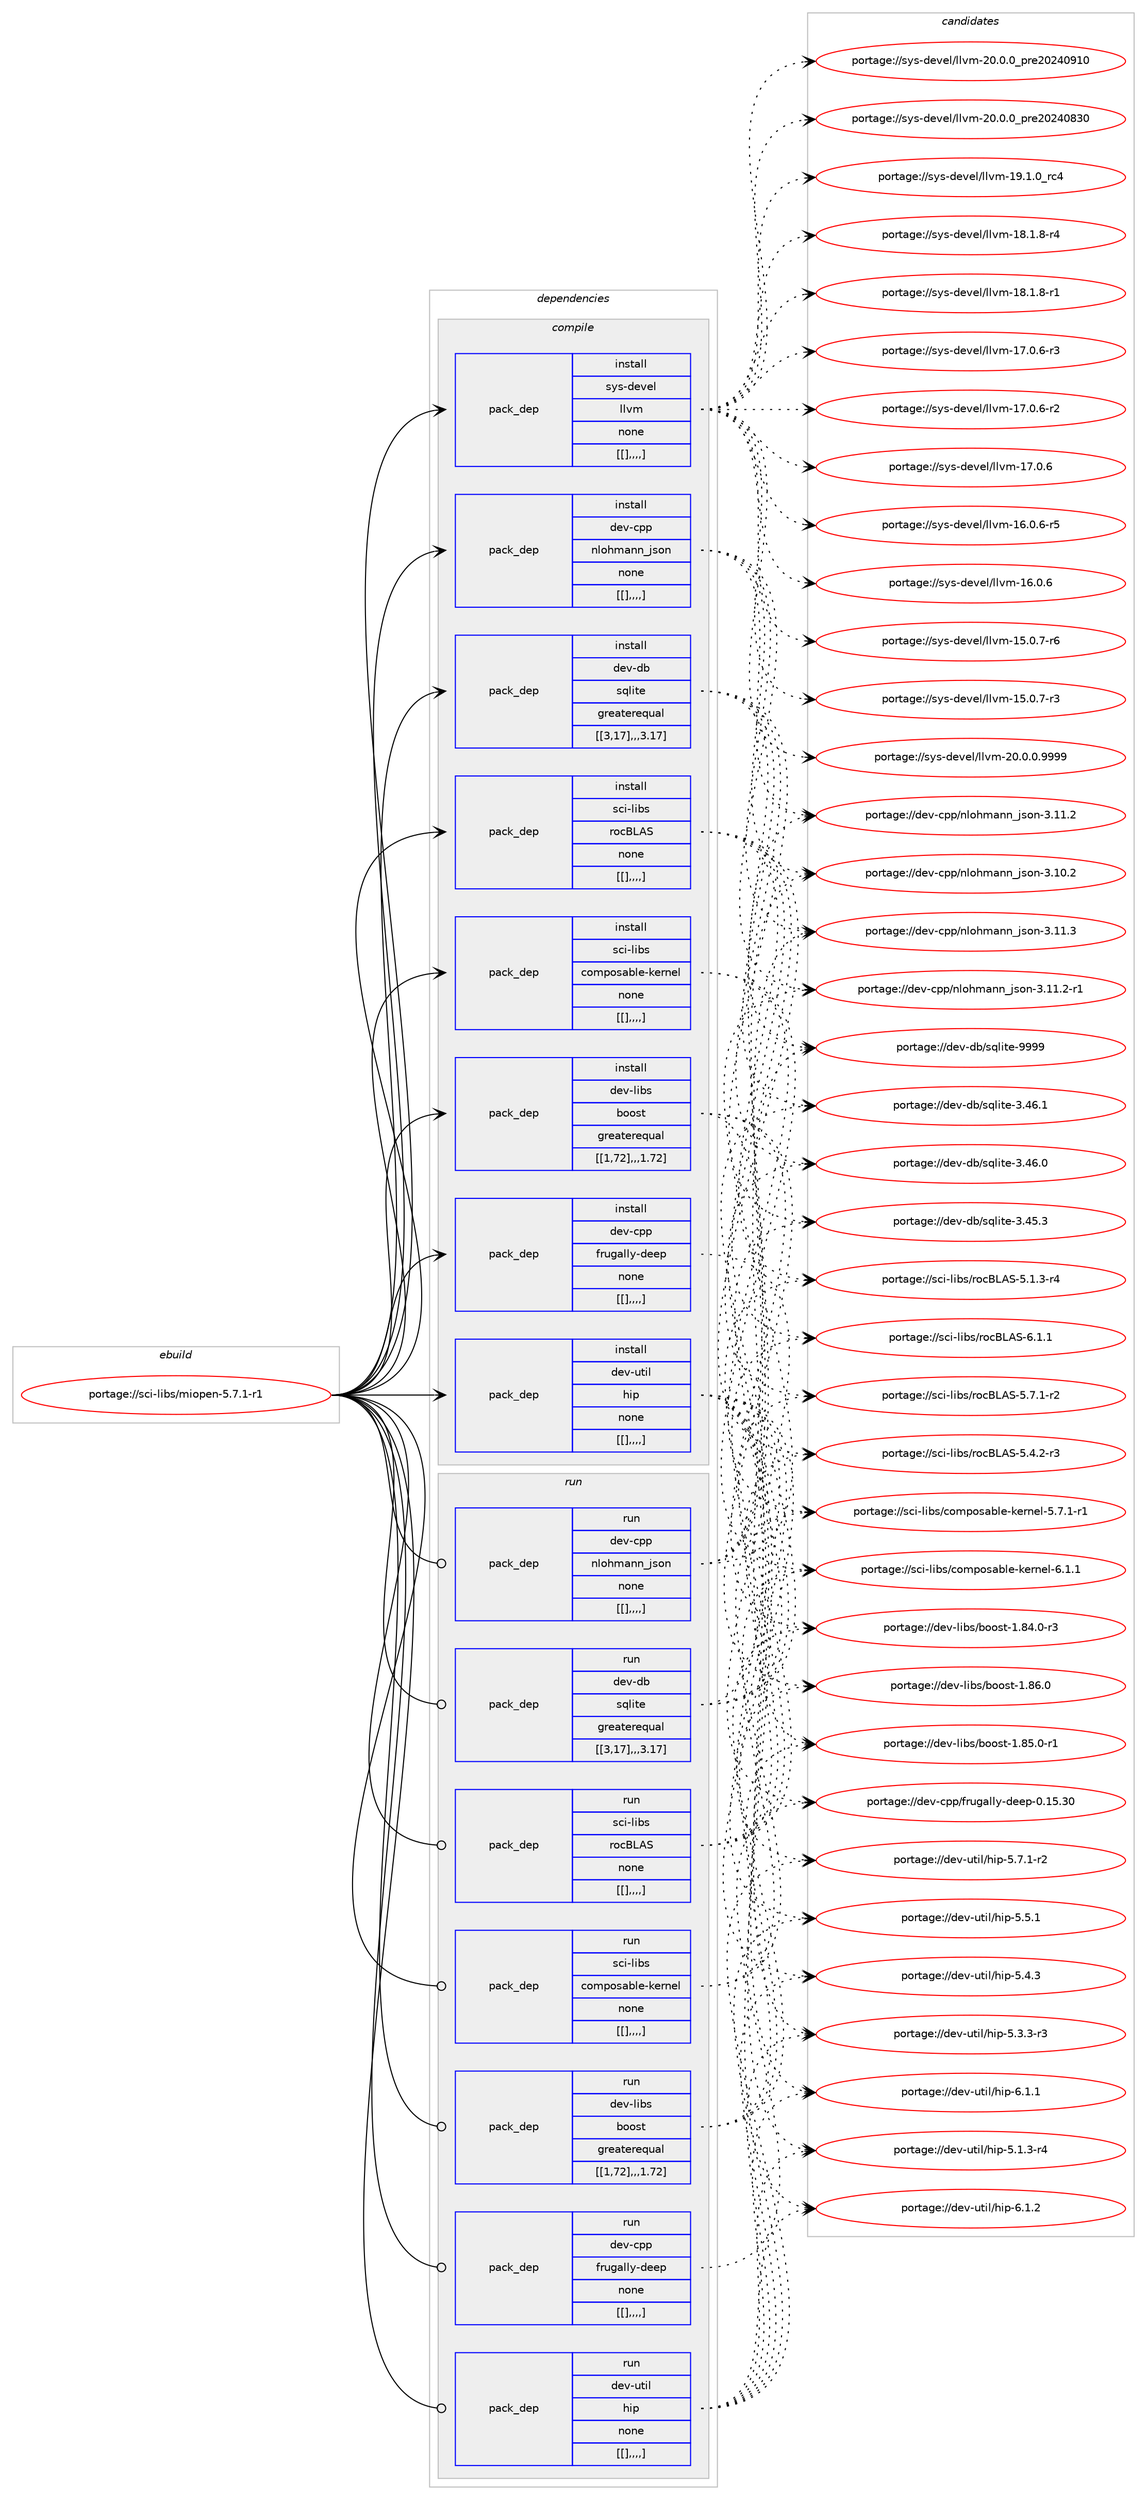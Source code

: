 digraph prolog {

# *************
# Graph options
# *************

newrank=true;
concentrate=true;
compound=true;
graph [rankdir=LR,fontname=Helvetica,fontsize=10,ranksep=1.5];#, ranksep=2.5, nodesep=0.2];
edge  [arrowhead=vee];
node  [fontname=Helvetica,fontsize=10];

# **********
# The ebuild
# **********

subgraph cluster_leftcol {
color=gray;
label=<<i>ebuild</i>>;
id [label="portage://sci-libs/miopen-5.7.1-r1", color=red, width=4, href="../sci-libs/miopen-5.7.1-r1.svg"];
}

# ****************
# The dependencies
# ****************

subgraph cluster_midcol {
color=gray;
label=<<i>dependencies</i>>;
subgraph cluster_compile {
fillcolor="#eeeeee";
style=filled;
label=<<i>compile</i>>;
subgraph pack306058 {
dependency419914 [label=<<TABLE BORDER="0" CELLBORDER="1" CELLSPACING="0" CELLPADDING="4" WIDTH="220"><TR><TD ROWSPAN="6" CELLPADDING="30">pack_dep</TD></TR><TR><TD WIDTH="110">install</TD></TR><TR><TD>dev-cpp</TD></TR><TR><TD>frugally-deep</TD></TR><TR><TD>none</TD></TR><TR><TD>[[],,,,]</TD></TR></TABLE>>, shape=none, color=blue];
}
id:e -> dependency419914:w [weight=20,style="solid",arrowhead="vee"];
subgraph pack306059 {
dependency419915 [label=<<TABLE BORDER="0" CELLBORDER="1" CELLSPACING="0" CELLPADDING="4" WIDTH="220"><TR><TD ROWSPAN="6" CELLPADDING="30">pack_dep</TD></TR><TR><TD WIDTH="110">install</TD></TR><TR><TD>dev-cpp</TD></TR><TR><TD>nlohmann_json</TD></TR><TR><TD>none</TD></TR><TR><TD>[[],,,,]</TD></TR></TABLE>>, shape=none, color=blue];
}
id:e -> dependency419915:w [weight=20,style="solid",arrowhead="vee"];
subgraph pack306060 {
dependency419916 [label=<<TABLE BORDER="0" CELLBORDER="1" CELLSPACING="0" CELLPADDING="4" WIDTH="220"><TR><TD ROWSPAN="6" CELLPADDING="30">pack_dep</TD></TR><TR><TD WIDTH="110">install</TD></TR><TR><TD>dev-db</TD></TR><TR><TD>sqlite</TD></TR><TR><TD>greaterequal</TD></TR><TR><TD>[[3,17],,,3.17]</TD></TR></TABLE>>, shape=none, color=blue];
}
id:e -> dependency419916:w [weight=20,style="solid",arrowhead="vee"];
subgraph pack306061 {
dependency419917 [label=<<TABLE BORDER="0" CELLBORDER="1" CELLSPACING="0" CELLPADDING="4" WIDTH="220"><TR><TD ROWSPAN="6" CELLPADDING="30">pack_dep</TD></TR><TR><TD WIDTH="110">install</TD></TR><TR><TD>dev-libs</TD></TR><TR><TD>boost</TD></TR><TR><TD>greaterequal</TD></TR><TR><TD>[[1,72],,,1.72]</TD></TR></TABLE>>, shape=none, color=blue];
}
id:e -> dependency419917:w [weight=20,style="solid",arrowhead="vee"];
subgraph pack306062 {
dependency419918 [label=<<TABLE BORDER="0" CELLBORDER="1" CELLSPACING="0" CELLPADDING="4" WIDTH="220"><TR><TD ROWSPAN="6" CELLPADDING="30">pack_dep</TD></TR><TR><TD WIDTH="110">install</TD></TR><TR><TD>dev-util</TD></TR><TR><TD>hip</TD></TR><TR><TD>none</TD></TR><TR><TD>[[],,,,]</TD></TR></TABLE>>, shape=none, color=blue];
}
id:e -> dependency419918:w [weight=20,style="solid",arrowhead="vee"];
subgraph pack306063 {
dependency419919 [label=<<TABLE BORDER="0" CELLBORDER="1" CELLSPACING="0" CELLPADDING="4" WIDTH="220"><TR><TD ROWSPAN="6" CELLPADDING="30">pack_dep</TD></TR><TR><TD WIDTH="110">install</TD></TR><TR><TD>sci-libs</TD></TR><TR><TD>composable-kernel</TD></TR><TR><TD>none</TD></TR><TR><TD>[[],,,,]</TD></TR></TABLE>>, shape=none, color=blue];
}
id:e -> dependency419919:w [weight=20,style="solid",arrowhead="vee"];
subgraph pack306064 {
dependency419920 [label=<<TABLE BORDER="0" CELLBORDER="1" CELLSPACING="0" CELLPADDING="4" WIDTH="220"><TR><TD ROWSPAN="6" CELLPADDING="30">pack_dep</TD></TR><TR><TD WIDTH="110">install</TD></TR><TR><TD>sci-libs</TD></TR><TR><TD>rocBLAS</TD></TR><TR><TD>none</TD></TR><TR><TD>[[],,,,]</TD></TR></TABLE>>, shape=none, color=blue];
}
id:e -> dependency419920:w [weight=20,style="solid",arrowhead="vee"];
subgraph pack306065 {
dependency419921 [label=<<TABLE BORDER="0" CELLBORDER="1" CELLSPACING="0" CELLPADDING="4" WIDTH="220"><TR><TD ROWSPAN="6" CELLPADDING="30">pack_dep</TD></TR><TR><TD WIDTH="110">install</TD></TR><TR><TD>sys-devel</TD></TR><TR><TD>llvm</TD></TR><TR><TD>none</TD></TR><TR><TD>[[],,,,]</TD></TR></TABLE>>, shape=none, color=blue];
}
id:e -> dependency419921:w [weight=20,style="solid",arrowhead="vee"];
}
subgraph cluster_compileandrun {
fillcolor="#eeeeee";
style=filled;
label=<<i>compile and run</i>>;
}
subgraph cluster_run {
fillcolor="#eeeeee";
style=filled;
label=<<i>run</i>>;
subgraph pack306066 {
dependency419922 [label=<<TABLE BORDER="0" CELLBORDER="1" CELLSPACING="0" CELLPADDING="4" WIDTH="220"><TR><TD ROWSPAN="6" CELLPADDING="30">pack_dep</TD></TR><TR><TD WIDTH="110">run</TD></TR><TR><TD>dev-cpp</TD></TR><TR><TD>frugally-deep</TD></TR><TR><TD>none</TD></TR><TR><TD>[[],,,,]</TD></TR></TABLE>>, shape=none, color=blue];
}
id:e -> dependency419922:w [weight=20,style="solid",arrowhead="odot"];
subgraph pack306067 {
dependency419923 [label=<<TABLE BORDER="0" CELLBORDER="1" CELLSPACING="0" CELLPADDING="4" WIDTH="220"><TR><TD ROWSPAN="6" CELLPADDING="30">pack_dep</TD></TR><TR><TD WIDTH="110">run</TD></TR><TR><TD>dev-cpp</TD></TR><TR><TD>nlohmann_json</TD></TR><TR><TD>none</TD></TR><TR><TD>[[],,,,]</TD></TR></TABLE>>, shape=none, color=blue];
}
id:e -> dependency419923:w [weight=20,style="solid",arrowhead="odot"];
subgraph pack306068 {
dependency419924 [label=<<TABLE BORDER="0" CELLBORDER="1" CELLSPACING="0" CELLPADDING="4" WIDTH="220"><TR><TD ROWSPAN="6" CELLPADDING="30">pack_dep</TD></TR><TR><TD WIDTH="110">run</TD></TR><TR><TD>dev-db</TD></TR><TR><TD>sqlite</TD></TR><TR><TD>greaterequal</TD></TR><TR><TD>[[3,17],,,3.17]</TD></TR></TABLE>>, shape=none, color=blue];
}
id:e -> dependency419924:w [weight=20,style="solid",arrowhead="odot"];
subgraph pack306069 {
dependency419925 [label=<<TABLE BORDER="0" CELLBORDER="1" CELLSPACING="0" CELLPADDING="4" WIDTH="220"><TR><TD ROWSPAN="6" CELLPADDING="30">pack_dep</TD></TR><TR><TD WIDTH="110">run</TD></TR><TR><TD>dev-libs</TD></TR><TR><TD>boost</TD></TR><TR><TD>greaterequal</TD></TR><TR><TD>[[1,72],,,1.72]</TD></TR></TABLE>>, shape=none, color=blue];
}
id:e -> dependency419925:w [weight=20,style="solid",arrowhead="odot"];
subgraph pack306070 {
dependency419926 [label=<<TABLE BORDER="0" CELLBORDER="1" CELLSPACING="0" CELLPADDING="4" WIDTH="220"><TR><TD ROWSPAN="6" CELLPADDING="30">pack_dep</TD></TR><TR><TD WIDTH="110">run</TD></TR><TR><TD>dev-util</TD></TR><TR><TD>hip</TD></TR><TR><TD>none</TD></TR><TR><TD>[[],,,,]</TD></TR></TABLE>>, shape=none, color=blue];
}
id:e -> dependency419926:w [weight=20,style="solid",arrowhead="odot"];
subgraph pack306071 {
dependency419927 [label=<<TABLE BORDER="0" CELLBORDER="1" CELLSPACING="0" CELLPADDING="4" WIDTH="220"><TR><TD ROWSPAN="6" CELLPADDING="30">pack_dep</TD></TR><TR><TD WIDTH="110">run</TD></TR><TR><TD>sci-libs</TD></TR><TR><TD>composable-kernel</TD></TR><TR><TD>none</TD></TR><TR><TD>[[],,,,]</TD></TR></TABLE>>, shape=none, color=blue];
}
id:e -> dependency419927:w [weight=20,style="solid",arrowhead="odot"];
subgraph pack306072 {
dependency419928 [label=<<TABLE BORDER="0" CELLBORDER="1" CELLSPACING="0" CELLPADDING="4" WIDTH="220"><TR><TD ROWSPAN="6" CELLPADDING="30">pack_dep</TD></TR><TR><TD WIDTH="110">run</TD></TR><TR><TD>sci-libs</TD></TR><TR><TD>rocBLAS</TD></TR><TR><TD>none</TD></TR><TR><TD>[[],,,,]</TD></TR></TABLE>>, shape=none, color=blue];
}
id:e -> dependency419928:w [weight=20,style="solid",arrowhead="odot"];
}
}

# **************
# The candidates
# **************

subgraph cluster_choices {
rank=same;
color=gray;
label=<<i>candidates</i>>;

subgraph choice306058 {
color=black;
nodesep=1;
choice10010111845991121124710211411710397108108121451001011011124548464953465148 [label="portage://dev-cpp/frugally-deep-0.15.30", color=red, width=4,href="../dev-cpp/frugally-deep-0.15.30.svg"];
dependency419914:e -> choice10010111845991121124710211411710397108108121451001011011124548464953465148:w [style=dotted,weight="100"];
}
subgraph choice306059 {
color=black;
nodesep=1;
choice100101118459911211247110108111104109971101109510611511111045514649494651 [label="portage://dev-cpp/nlohmann_json-3.11.3", color=red, width=4,href="../dev-cpp/nlohmann_json-3.11.3.svg"];
choice1001011184599112112471101081111041099711011095106115111110455146494946504511449 [label="portage://dev-cpp/nlohmann_json-3.11.2-r1", color=red, width=4,href="../dev-cpp/nlohmann_json-3.11.2-r1.svg"];
choice100101118459911211247110108111104109971101109510611511111045514649494650 [label="portage://dev-cpp/nlohmann_json-3.11.2", color=red, width=4,href="../dev-cpp/nlohmann_json-3.11.2.svg"];
choice100101118459911211247110108111104109971101109510611511111045514649484650 [label="portage://dev-cpp/nlohmann_json-3.10.2", color=red, width=4,href="../dev-cpp/nlohmann_json-3.10.2.svg"];
dependency419915:e -> choice100101118459911211247110108111104109971101109510611511111045514649494651:w [style=dotted,weight="100"];
dependency419915:e -> choice1001011184599112112471101081111041099711011095106115111110455146494946504511449:w [style=dotted,weight="100"];
dependency419915:e -> choice100101118459911211247110108111104109971101109510611511111045514649494650:w [style=dotted,weight="100"];
dependency419915:e -> choice100101118459911211247110108111104109971101109510611511111045514649484650:w [style=dotted,weight="100"];
}
subgraph choice306060 {
color=black;
nodesep=1;
choice1001011184510098471151131081051161014557575757 [label="portage://dev-db/sqlite-9999", color=red, width=4,href="../dev-db/sqlite-9999.svg"];
choice10010111845100984711511310810511610145514652544649 [label="portage://dev-db/sqlite-3.46.1", color=red, width=4,href="../dev-db/sqlite-3.46.1.svg"];
choice10010111845100984711511310810511610145514652544648 [label="portage://dev-db/sqlite-3.46.0", color=red, width=4,href="../dev-db/sqlite-3.46.0.svg"];
choice10010111845100984711511310810511610145514652534651 [label="portage://dev-db/sqlite-3.45.3", color=red, width=4,href="../dev-db/sqlite-3.45.3.svg"];
dependency419916:e -> choice1001011184510098471151131081051161014557575757:w [style=dotted,weight="100"];
dependency419916:e -> choice10010111845100984711511310810511610145514652544649:w [style=dotted,weight="100"];
dependency419916:e -> choice10010111845100984711511310810511610145514652544648:w [style=dotted,weight="100"];
dependency419916:e -> choice10010111845100984711511310810511610145514652534651:w [style=dotted,weight="100"];
}
subgraph choice306061 {
color=black;
nodesep=1;
choice1001011184510810598115479811111111511645494656544648 [label="portage://dev-libs/boost-1.86.0", color=red, width=4,href="../dev-libs/boost-1.86.0.svg"];
choice10010111845108105981154798111111115116454946565346484511449 [label="portage://dev-libs/boost-1.85.0-r1", color=red, width=4,href="../dev-libs/boost-1.85.0-r1.svg"];
choice10010111845108105981154798111111115116454946565246484511451 [label="portage://dev-libs/boost-1.84.0-r3", color=red, width=4,href="../dev-libs/boost-1.84.0-r3.svg"];
dependency419917:e -> choice1001011184510810598115479811111111511645494656544648:w [style=dotted,weight="100"];
dependency419917:e -> choice10010111845108105981154798111111115116454946565346484511449:w [style=dotted,weight="100"];
dependency419917:e -> choice10010111845108105981154798111111115116454946565246484511451:w [style=dotted,weight="100"];
}
subgraph choice306062 {
color=black;
nodesep=1;
choice1001011184511711610510847104105112455446494650 [label="portage://dev-util/hip-6.1.2", color=red, width=4,href="../dev-util/hip-6.1.2.svg"];
choice1001011184511711610510847104105112455446494649 [label="portage://dev-util/hip-6.1.1", color=red, width=4,href="../dev-util/hip-6.1.1.svg"];
choice10010111845117116105108471041051124553465546494511450 [label="portage://dev-util/hip-5.7.1-r2", color=red, width=4,href="../dev-util/hip-5.7.1-r2.svg"];
choice1001011184511711610510847104105112455346534649 [label="portage://dev-util/hip-5.5.1", color=red, width=4,href="../dev-util/hip-5.5.1.svg"];
choice1001011184511711610510847104105112455346524651 [label="portage://dev-util/hip-5.4.3", color=red, width=4,href="../dev-util/hip-5.4.3.svg"];
choice10010111845117116105108471041051124553465146514511451 [label="portage://dev-util/hip-5.3.3-r3", color=red, width=4,href="../dev-util/hip-5.3.3-r3.svg"];
choice10010111845117116105108471041051124553464946514511452 [label="portage://dev-util/hip-5.1.3-r4", color=red, width=4,href="../dev-util/hip-5.1.3-r4.svg"];
dependency419918:e -> choice1001011184511711610510847104105112455446494650:w [style=dotted,weight="100"];
dependency419918:e -> choice1001011184511711610510847104105112455446494649:w [style=dotted,weight="100"];
dependency419918:e -> choice10010111845117116105108471041051124553465546494511450:w [style=dotted,weight="100"];
dependency419918:e -> choice1001011184511711610510847104105112455346534649:w [style=dotted,weight="100"];
dependency419918:e -> choice1001011184511711610510847104105112455346524651:w [style=dotted,weight="100"];
dependency419918:e -> choice10010111845117116105108471041051124553465146514511451:w [style=dotted,weight="100"];
dependency419918:e -> choice10010111845117116105108471041051124553464946514511452:w [style=dotted,weight="100"];
}
subgraph choice306063 {
color=black;
nodesep=1;
choice1159910545108105981154799111109112111115979810810145107101114110101108455446494649 [label="portage://sci-libs/composable-kernel-6.1.1", color=red, width=4,href="../sci-libs/composable-kernel-6.1.1.svg"];
choice11599105451081059811547991111091121111159798108101451071011141101011084553465546494511449 [label="portage://sci-libs/composable-kernel-5.7.1-r1", color=red, width=4,href="../sci-libs/composable-kernel-5.7.1-r1.svg"];
dependency419919:e -> choice1159910545108105981154799111109112111115979810810145107101114110101108455446494649:w [style=dotted,weight="100"];
dependency419919:e -> choice11599105451081059811547991111091121111159798108101451071011141101011084553465546494511449:w [style=dotted,weight="100"];
}
subgraph choice306064 {
color=black;
nodesep=1;
choice115991054510810598115471141119966766583455446494649 [label="portage://sci-libs/rocBLAS-6.1.1", color=red, width=4,href="../sci-libs/rocBLAS-6.1.1.svg"];
choice1159910545108105981154711411199667665834553465546494511450 [label="portage://sci-libs/rocBLAS-5.7.1-r2", color=red, width=4,href="../sci-libs/rocBLAS-5.7.1-r2.svg"];
choice1159910545108105981154711411199667665834553465246504511451 [label="portage://sci-libs/rocBLAS-5.4.2-r3", color=red, width=4,href="../sci-libs/rocBLAS-5.4.2-r3.svg"];
choice1159910545108105981154711411199667665834553464946514511452 [label="portage://sci-libs/rocBLAS-5.1.3-r4", color=red, width=4,href="../sci-libs/rocBLAS-5.1.3-r4.svg"];
dependency419920:e -> choice115991054510810598115471141119966766583455446494649:w [style=dotted,weight="100"];
dependency419920:e -> choice1159910545108105981154711411199667665834553465546494511450:w [style=dotted,weight="100"];
dependency419920:e -> choice1159910545108105981154711411199667665834553465246504511451:w [style=dotted,weight="100"];
dependency419920:e -> choice1159910545108105981154711411199667665834553464946514511452:w [style=dotted,weight="100"];
}
subgraph choice306065 {
color=black;
nodesep=1;
choice1151211154510010111810110847108108118109455048464846484657575757 [label="portage://sys-devel/llvm-20.0.0.9999", color=red, width=4,href="../sys-devel/llvm-20.0.0.9999.svg"];
choice115121115451001011181011084710810811810945504846484648951121141015048505248574948 [label="portage://sys-devel/llvm-20.0.0_pre20240910", color=red, width=4,href="../sys-devel/llvm-20.0.0_pre20240910.svg"];
choice115121115451001011181011084710810811810945504846484648951121141015048505248565148 [label="portage://sys-devel/llvm-20.0.0_pre20240830", color=red, width=4,href="../sys-devel/llvm-20.0.0_pre20240830.svg"];
choice115121115451001011181011084710810811810945495746494648951149952 [label="portage://sys-devel/llvm-19.1.0_rc4", color=red, width=4,href="../sys-devel/llvm-19.1.0_rc4.svg"];
choice1151211154510010111810110847108108118109454956464946564511452 [label="portage://sys-devel/llvm-18.1.8-r4", color=red, width=4,href="../sys-devel/llvm-18.1.8-r4.svg"];
choice1151211154510010111810110847108108118109454956464946564511449 [label="portage://sys-devel/llvm-18.1.8-r1", color=red, width=4,href="../sys-devel/llvm-18.1.8-r1.svg"];
choice1151211154510010111810110847108108118109454955464846544511451 [label="portage://sys-devel/llvm-17.0.6-r3", color=red, width=4,href="../sys-devel/llvm-17.0.6-r3.svg"];
choice1151211154510010111810110847108108118109454955464846544511450 [label="portage://sys-devel/llvm-17.0.6-r2", color=red, width=4,href="../sys-devel/llvm-17.0.6-r2.svg"];
choice115121115451001011181011084710810811810945495546484654 [label="portage://sys-devel/llvm-17.0.6", color=red, width=4,href="../sys-devel/llvm-17.0.6.svg"];
choice1151211154510010111810110847108108118109454954464846544511453 [label="portage://sys-devel/llvm-16.0.6-r5", color=red, width=4,href="../sys-devel/llvm-16.0.6-r5.svg"];
choice115121115451001011181011084710810811810945495446484654 [label="portage://sys-devel/llvm-16.0.6", color=red, width=4,href="../sys-devel/llvm-16.0.6.svg"];
choice1151211154510010111810110847108108118109454953464846554511454 [label="portage://sys-devel/llvm-15.0.7-r6", color=red, width=4,href="../sys-devel/llvm-15.0.7-r6.svg"];
choice1151211154510010111810110847108108118109454953464846554511451 [label="portage://sys-devel/llvm-15.0.7-r3", color=red, width=4,href="../sys-devel/llvm-15.0.7-r3.svg"];
dependency419921:e -> choice1151211154510010111810110847108108118109455048464846484657575757:w [style=dotted,weight="100"];
dependency419921:e -> choice115121115451001011181011084710810811810945504846484648951121141015048505248574948:w [style=dotted,weight="100"];
dependency419921:e -> choice115121115451001011181011084710810811810945504846484648951121141015048505248565148:w [style=dotted,weight="100"];
dependency419921:e -> choice115121115451001011181011084710810811810945495746494648951149952:w [style=dotted,weight="100"];
dependency419921:e -> choice1151211154510010111810110847108108118109454956464946564511452:w [style=dotted,weight="100"];
dependency419921:e -> choice1151211154510010111810110847108108118109454956464946564511449:w [style=dotted,weight="100"];
dependency419921:e -> choice1151211154510010111810110847108108118109454955464846544511451:w [style=dotted,weight="100"];
dependency419921:e -> choice1151211154510010111810110847108108118109454955464846544511450:w [style=dotted,weight="100"];
dependency419921:e -> choice115121115451001011181011084710810811810945495546484654:w [style=dotted,weight="100"];
dependency419921:e -> choice1151211154510010111810110847108108118109454954464846544511453:w [style=dotted,weight="100"];
dependency419921:e -> choice115121115451001011181011084710810811810945495446484654:w [style=dotted,weight="100"];
dependency419921:e -> choice1151211154510010111810110847108108118109454953464846554511454:w [style=dotted,weight="100"];
dependency419921:e -> choice1151211154510010111810110847108108118109454953464846554511451:w [style=dotted,weight="100"];
}
subgraph choice306066 {
color=black;
nodesep=1;
choice10010111845991121124710211411710397108108121451001011011124548464953465148 [label="portage://dev-cpp/frugally-deep-0.15.30", color=red, width=4,href="../dev-cpp/frugally-deep-0.15.30.svg"];
dependency419922:e -> choice10010111845991121124710211411710397108108121451001011011124548464953465148:w [style=dotted,weight="100"];
}
subgraph choice306067 {
color=black;
nodesep=1;
choice100101118459911211247110108111104109971101109510611511111045514649494651 [label="portage://dev-cpp/nlohmann_json-3.11.3", color=red, width=4,href="../dev-cpp/nlohmann_json-3.11.3.svg"];
choice1001011184599112112471101081111041099711011095106115111110455146494946504511449 [label="portage://dev-cpp/nlohmann_json-3.11.2-r1", color=red, width=4,href="../dev-cpp/nlohmann_json-3.11.2-r1.svg"];
choice100101118459911211247110108111104109971101109510611511111045514649494650 [label="portage://dev-cpp/nlohmann_json-3.11.2", color=red, width=4,href="../dev-cpp/nlohmann_json-3.11.2.svg"];
choice100101118459911211247110108111104109971101109510611511111045514649484650 [label="portage://dev-cpp/nlohmann_json-3.10.2", color=red, width=4,href="../dev-cpp/nlohmann_json-3.10.2.svg"];
dependency419923:e -> choice100101118459911211247110108111104109971101109510611511111045514649494651:w [style=dotted,weight="100"];
dependency419923:e -> choice1001011184599112112471101081111041099711011095106115111110455146494946504511449:w [style=dotted,weight="100"];
dependency419923:e -> choice100101118459911211247110108111104109971101109510611511111045514649494650:w [style=dotted,weight="100"];
dependency419923:e -> choice100101118459911211247110108111104109971101109510611511111045514649484650:w [style=dotted,weight="100"];
}
subgraph choice306068 {
color=black;
nodesep=1;
choice1001011184510098471151131081051161014557575757 [label="portage://dev-db/sqlite-9999", color=red, width=4,href="../dev-db/sqlite-9999.svg"];
choice10010111845100984711511310810511610145514652544649 [label="portage://dev-db/sqlite-3.46.1", color=red, width=4,href="../dev-db/sqlite-3.46.1.svg"];
choice10010111845100984711511310810511610145514652544648 [label="portage://dev-db/sqlite-3.46.0", color=red, width=4,href="../dev-db/sqlite-3.46.0.svg"];
choice10010111845100984711511310810511610145514652534651 [label="portage://dev-db/sqlite-3.45.3", color=red, width=4,href="../dev-db/sqlite-3.45.3.svg"];
dependency419924:e -> choice1001011184510098471151131081051161014557575757:w [style=dotted,weight="100"];
dependency419924:e -> choice10010111845100984711511310810511610145514652544649:w [style=dotted,weight="100"];
dependency419924:e -> choice10010111845100984711511310810511610145514652544648:w [style=dotted,weight="100"];
dependency419924:e -> choice10010111845100984711511310810511610145514652534651:w [style=dotted,weight="100"];
}
subgraph choice306069 {
color=black;
nodesep=1;
choice1001011184510810598115479811111111511645494656544648 [label="portage://dev-libs/boost-1.86.0", color=red, width=4,href="../dev-libs/boost-1.86.0.svg"];
choice10010111845108105981154798111111115116454946565346484511449 [label="portage://dev-libs/boost-1.85.0-r1", color=red, width=4,href="../dev-libs/boost-1.85.0-r1.svg"];
choice10010111845108105981154798111111115116454946565246484511451 [label="portage://dev-libs/boost-1.84.0-r3", color=red, width=4,href="../dev-libs/boost-1.84.0-r3.svg"];
dependency419925:e -> choice1001011184510810598115479811111111511645494656544648:w [style=dotted,weight="100"];
dependency419925:e -> choice10010111845108105981154798111111115116454946565346484511449:w [style=dotted,weight="100"];
dependency419925:e -> choice10010111845108105981154798111111115116454946565246484511451:w [style=dotted,weight="100"];
}
subgraph choice306070 {
color=black;
nodesep=1;
choice1001011184511711610510847104105112455446494650 [label="portage://dev-util/hip-6.1.2", color=red, width=4,href="../dev-util/hip-6.1.2.svg"];
choice1001011184511711610510847104105112455446494649 [label="portage://dev-util/hip-6.1.1", color=red, width=4,href="../dev-util/hip-6.1.1.svg"];
choice10010111845117116105108471041051124553465546494511450 [label="portage://dev-util/hip-5.7.1-r2", color=red, width=4,href="../dev-util/hip-5.7.1-r2.svg"];
choice1001011184511711610510847104105112455346534649 [label="portage://dev-util/hip-5.5.1", color=red, width=4,href="../dev-util/hip-5.5.1.svg"];
choice1001011184511711610510847104105112455346524651 [label="portage://dev-util/hip-5.4.3", color=red, width=4,href="../dev-util/hip-5.4.3.svg"];
choice10010111845117116105108471041051124553465146514511451 [label="portage://dev-util/hip-5.3.3-r3", color=red, width=4,href="../dev-util/hip-5.3.3-r3.svg"];
choice10010111845117116105108471041051124553464946514511452 [label="portage://dev-util/hip-5.1.3-r4", color=red, width=4,href="../dev-util/hip-5.1.3-r4.svg"];
dependency419926:e -> choice1001011184511711610510847104105112455446494650:w [style=dotted,weight="100"];
dependency419926:e -> choice1001011184511711610510847104105112455446494649:w [style=dotted,weight="100"];
dependency419926:e -> choice10010111845117116105108471041051124553465546494511450:w [style=dotted,weight="100"];
dependency419926:e -> choice1001011184511711610510847104105112455346534649:w [style=dotted,weight="100"];
dependency419926:e -> choice1001011184511711610510847104105112455346524651:w [style=dotted,weight="100"];
dependency419926:e -> choice10010111845117116105108471041051124553465146514511451:w [style=dotted,weight="100"];
dependency419926:e -> choice10010111845117116105108471041051124553464946514511452:w [style=dotted,weight="100"];
}
subgraph choice306071 {
color=black;
nodesep=1;
choice1159910545108105981154799111109112111115979810810145107101114110101108455446494649 [label="portage://sci-libs/composable-kernel-6.1.1", color=red, width=4,href="../sci-libs/composable-kernel-6.1.1.svg"];
choice11599105451081059811547991111091121111159798108101451071011141101011084553465546494511449 [label="portage://sci-libs/composable-kernel-5.7.1-r1", color=red, width=4,href="../sci-libs/composable-kernel-5.7.1-r1.svg"];
dependency419927:e -> choice1159910545108105981154799111109112111115979810810145107101114110101108455446494649:w [style=dotted,weight="100"];
dependency419927:e -> choice11599105451081059811547991111091121111159798108101451071011141101011084553465546494511449:w [style=dotted,weight="100"];
}
subgraph choice306072 {
color=black;
nodesep=1;
choice115991054510810598115471141119966766583455446494649 [label="portage://sci-libs/rocBLAS-6.1.1", color=red, width=4,href="../sci-libs/rocBLAS-6.1.1.svg"];
choice1159910545108105981154711411199667665834553465546494511450 [label="portage://sci-libs/rocBLAS-5.7.1-r2", color=red, width=4,href="../sci-libs/rocBLAS-5.7.1-r2.svg"];
choice1159910545108105981154711411199667665834553465246504511451 [label="portage://sci-libs/rocBLAS-5.4.2-r3", color=red, width=4,href="../sci-libs/rocBLAS-5.4.2-r3.svg"];
choice1159910545108105981154711411199667665834553464946514511452 [label="portage://sci-libs/rocBLAS-5.1.3-r4", color=red, width=4,href="../sci-libs/rocBLAS-5.1.3-r4.svg"];
dependency419928:e -> choice115991054510810598115471141119966766583455446494649:w [style=dotted,weight="100"];
dependency419928:e -> choice1159910545108105981154711411199667665834553465546494511450:w [style=dotted,weight="100"];
dependency419928:e -> choice1159910545108105981154711411199667665834553465246504511451:w [style=dotted,weight="100"];
dependency419928:e -> choice1159910545108105981154711411199667665834553464946514511452:w [style=dotted,weight="100"];
}
}

}
